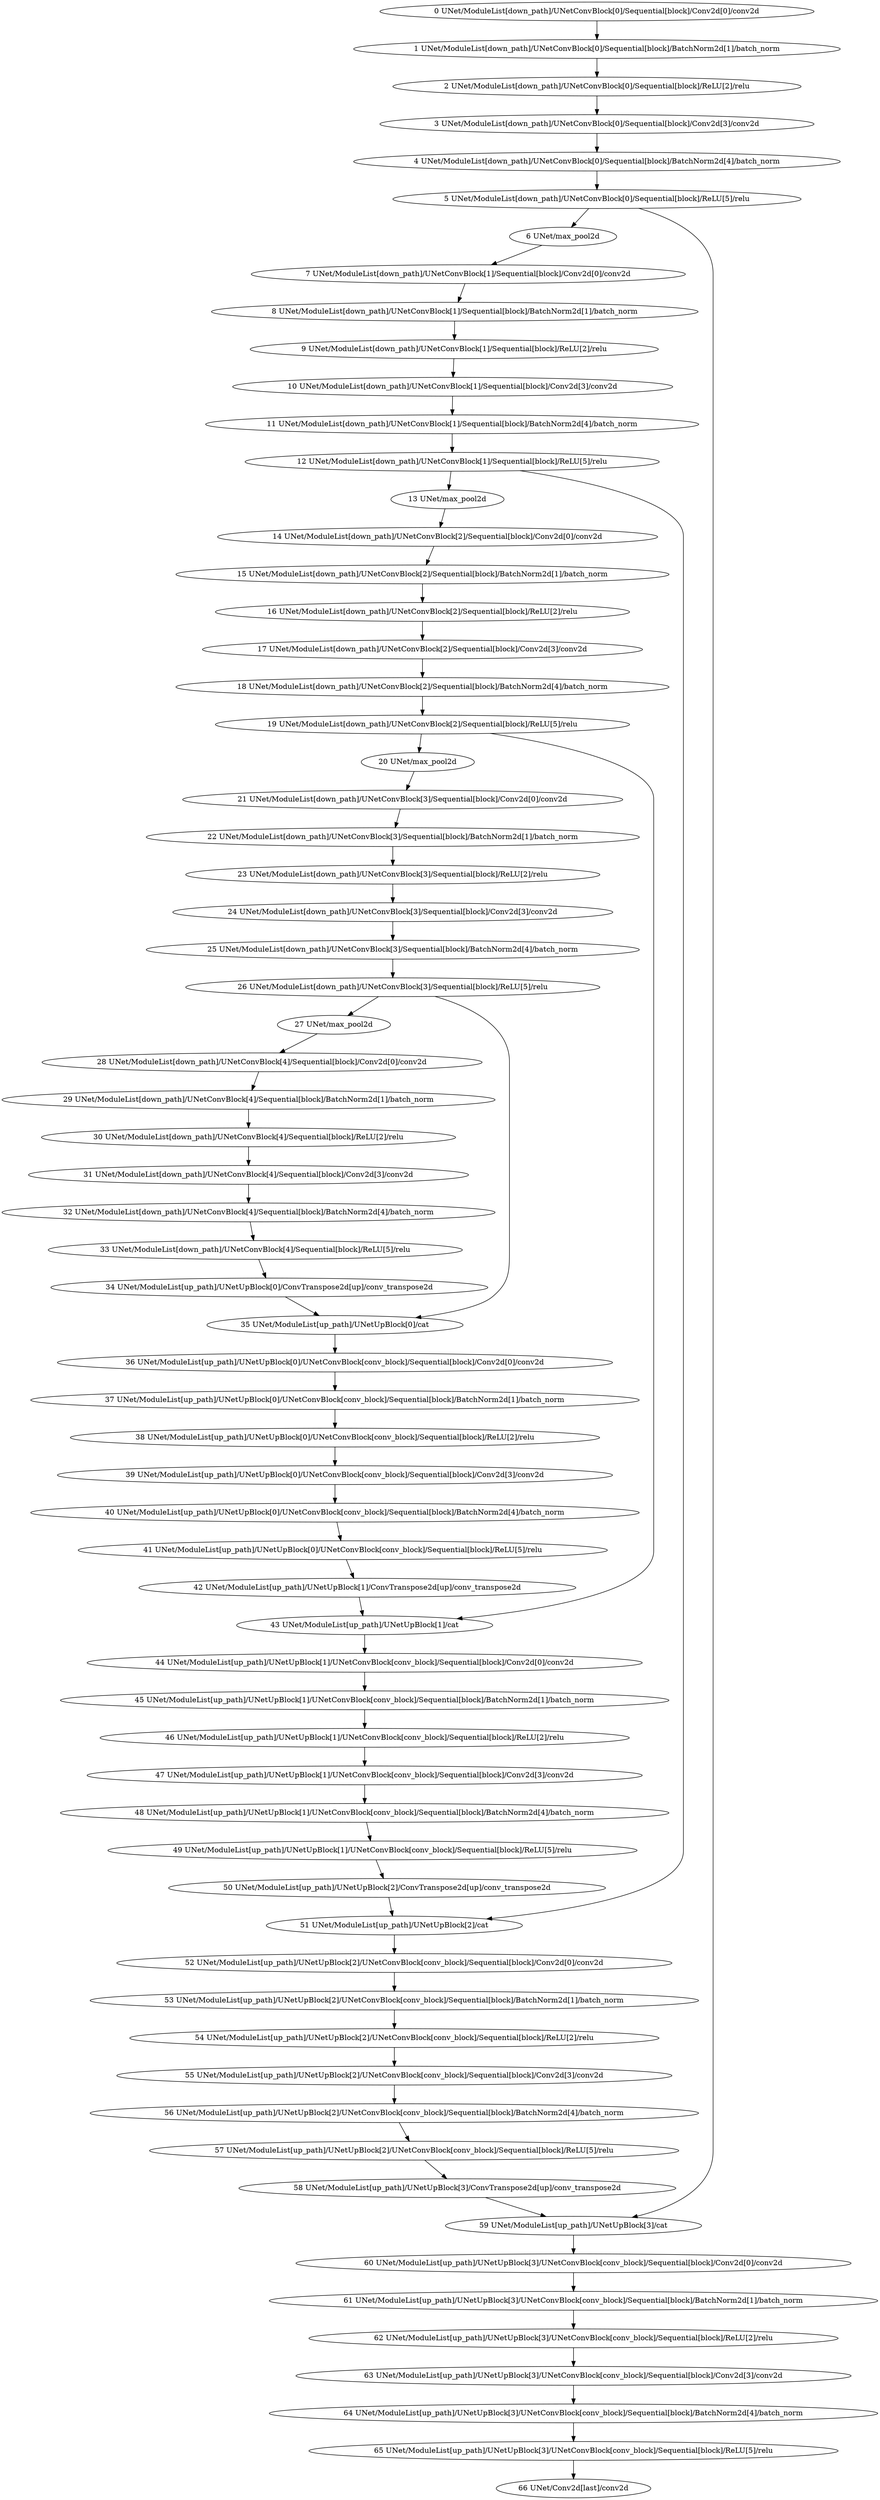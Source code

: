 strict digraph  {
"0 UNet/ModuleList[down_path]/UNetConvBlock[0]/Sequential[block]/Conv2d[0]/conv2d" [id=0, scope="UNet/ModuleList[down_path]/UNetConvBlock[0]/Sequential[block]/Conv2d[0]", type=conv2d];
"1 UNet/ModuleList[down_path]/UNetConvBlock[0]/Sequential[block]/BatchNorm2d[1]/batch_norm" [id=1, scope="UNet/ModuleList[down_path]/UNetConvBlock[0]/Sequential[block]/BatchNorm2d[1]", type=batch_norm];
"2 UNet/ModuleList[down_path]/UNetConvBlock[0]/Sequential[block]/ReLU[2]/relu" [id=2, scope="UNet/ModuleList[down_path]/UNetConvBlock[0]/Sequential[block]/ReLU[2]", type=relu];
"3 UNet/ModuleList[down_path]/UNetConvBlock[0]/Sequential[block]/Conv2d[3]/conv2d" [id=3, scope="UNet/ModuleList[down_path]/UNetConvBlock[0]/Sequential[block]/Conv2d[3]", type=conv2d];
"4 UNet/ModuleList[down_path]/UNetConvBlock[0]/Sequential[block]/BatchNorm2d[4]/batch_norm" [id=4, scope="UNet/ModuleList[down_path]/UNetConvBlock[0]/Sequential[block]/BatchNorm2d[4]", type=batch_norm];
"5 UNet/ModuleList[down_path]/UNetConvBlock[0]/Sequential[block]/ReLU[5]/relu" [id=5, scope="UNet/ModuleList[down_path]/UNetConvBlock[0]/Sequential[block]/ReLU[5]", type=relu];
"6 UNet/max_pool2d" [id=6, scope=UNet, type=max_pool2d];
"7 UNet/ModuleList[down_path]/UNetConvBlock[1]/Sequential[block]/Conv2d[0]/conv2d" [id=7, scope="UNet/ModuleList[down_path]/UNetConvBlock[1]/Sequential[block]/Conv2d[0]", type=conv2d];
"8 UNet/ModuleList[down_path]/UNetConvBlock[1]/Sequential[block]/BatchNorm2d[1]/batch_norm" [id=8, scope="UNet/ModuleList[down_path]/UNetConvBlock[1]/Sequential[block]/BatchNorm2d[1]", type=batch_norm];
"9 UNet/ModuleList[down_path]/UNetConvBlock[1]/Sequential[block]/ReLU[2]/relu" [id=9, scope="UNet/ModuleList[down_path]/UNetConvBlock[1]/Sequential[block]/ReLU[2]", type=relu];
"10 UNet/ModuleList[down_path]/UNetConvBlock[1]/Sequential[block]/Conv2d[3]/conv2d" [id=10, scope="UNet/ModuleList[down_path]/UNetConvBlock[1]/Sequential[block]/Conv2d[3]", type=conv2d];
"11 UNet/ModuleList[down_path]/UNetConvBlock[1]/Sequential[block]/BatchNorm2d[4]/batch_norm" [id=11, scope="UNet/ModuleList[down_path]/UNetConvBlock[1]/Sequential[block]/BatchNorm2d[4]", type=batch_norm];
"12 UNet/ModuleList[down_path]/UNetConvBlock[1]/Sequential[block]/ReLU[5]/relu" [id=12, scope="UNet/ModuleList[down_path]/UNetConvBlock[1]/Sequential[block]/ReLU[5]", type=relu];
"13 UNet/max_pool2d" [id=13, scope=UNet, type=max_pool2d];
"14 UNet/ModuleList[down_path]/UNetConvBlock[2]/Sequential[block]/Conv2d[0]/conv2d" [id=14, scope="UNet/ModuleList[down_path]/UNetConvBlock[2]/Sequential[block]/Conv2d[0]", type=conv2d];
"15 UNet/ModuleList[down_path]/UNetConvBlock[2]/Sequential[block]/BatchNorm2d[1]/batch_norm" [id=15, scope="UNet/ModuleList[down_path]/UNetConvBlock[2]/Sequential[block]/BatchNorm2d[1]", type=batch_norm];
"16 UNet/ModuleList[down_path]/UNetConvBlock[2]/Sequential[block]/ReLU[2]/relu" [id=16, scope="UNet/ModuleList[down_path]/UNetConvBlock[2]/Sequential[block]/ReLU[2]", type=relu];
"17 UNet/ModuleList[down_path]/UNetConvBlock[2]/Sequential[block]/Conv2d[3]/conv2d" [id=17, scope="UNet/ModuleList[down_path]/UNetConvBlock[2]/Sequential[block]/Conv2d[3]", type=conv2d];
"18 UNet/ModuleList[down_path]/UNetConvBlock[2]/Sequential[block]/BatchNorm2d[4]/batch_norm" [id=18, scope="UNet/ModuleList[down_path]/UNetConvBlock[2]/Sequential[block]/BatchNorm2d[4]", type=batch_norm];
"19 UNet/ModuleList[down_path]/UNetConvBlock[2]/Sequential[block]/ReLU[5]/relu" [id=19, scope="UNet/ModuleList[down_path]/UNetConvBlock[2]/Sequential[block]/ReLU[5]", type=relu];
"20 UNet/max_pool2d" [id=20, scope=UNet, type=max_pool2d];
"21 UNet/ModuleList[down_path]/UNetConvBlock[3]/Sequential[block]/Conv2d[0]/conv2d" [id=21, scope="UNet/ModuleList[down_path]/UNetConvBlock[3]/Sequential[block]/Conv2d[0]", type=conv2d];
"22 UNet/ModuleList[down_path]/UNetConvBlock[3]/Sequential[block]/BatchNorm2d[1]/batch_norm" [id=22, scope="UNet/ModuleList[down_path]/UNetConvBlock[3]/Sequential[block]/BatchNorm2d[1]", type=batch_norm];
"23 UNet/ModuleList[down_path]/UNetConvBlock[3]/Sequential[block]/ReLU[2]/relu" [id=23, scope="UNet/ModuleList[down_path]/UNetConvBlock[3]/Sequential[block]/ReLU[2]", type=relu];
"24 UNet/ModuleList[down_path]/UNetConvBlock[3]/Sequential[block]/Conv2d[3]/conv2d" [id=24, scope="UNet/ModuleList[down_path]/UNetConvBlock[3]/Sequential[block]/Conv2d[3]", type=conv2d];
"25 UNet/ModuleList[down_path]/UNetConvBlock[3]/Sequential[block]/BatchNorm2d[4]/batch_norm" [id=25, scope="UNet/ModuleList[down_path]/UNetConvBlock[3]/Sequential[block]/BatchNorm2d[4]", type=batch_norm];
"26 UNet/ModuleList[down_path]/UNetConvBlock[3]/Sequential[block]/ReLU[5]/relu" [id=26, scope="UNet/ModuleList[down_path]/UNetConvBlock[3]/Sequential[block]/ReLU[5]", type=relu];
"27 UNet/max_pool2d" [id=27, scope=UNet, type=max_pool2d];
"28 UNet/ModuleList[down_path]/UNetConvBlock[4]/Sequential[block]/Conv2d[0]/conv2d" [id=28, scope="UNet/ModuleList[down_path]/UNetConvBlock[4]/Sequential[block]/Conv2d[0]", type=conv2d];
"29 UNet/ModuleList[down_path]/UNetConvBlock[4]/Sequential[block]/BatchNorm2d[1]/batch_norm" [id=29, scope="UNet/ModuleList[down_path]/UNetConvBlock[4]/Sequential[block]/BatchNorm2d[1]", type=batch_norm];
"30 UNet/ModuleList[down_path]/UNetConvBlock[4]/Sequential[block]/ReLU[2]/relu" [id=30, scope="UNet/ModuleList[down_path]/UNetConvBlock[4]/Sequential[block]/ReLU[2]", type=relu];
"31 UNet/ModuleList[down_path]/UNetConvBlock[4]/Sequential[block]/Conv2d[3]/conv2d" [id=31, scope="UNet/ModuleList[down_path]/UNetConvBlock[4]/Sequential[block]/Conv2d[3]", type=conv2d];
"32 UNet/ModuleList[down_path]/UNetConvBlock[4]/Sequential[block]/BatchNorm2d[4]/batch_norm" [id=32, scope="UNet/ModuleList[down_path]/UNetConvBlock[4]/Sequential[block]/BatchNorm2d[4]", type=batch_norm];
"33 UNet/ModuleList[down_path]/UNetConvBlock[4]/Sequential[block]/ReLU[5]/relu" [id=33, scope="UNet/ModuleList[down_path]/UNetConvBlock[4]/Sequential[block]/ReLU[5]", type=relu];
"34 UNet/ModuleList[up_path]/UNetUpBlock[0]/ConvTranspose2d[up]/conv_transpose2d" [id=34, scope="UNet/ModuleList[up_path]/UNetUpBlock[0]/ConvTranspose2d[up]", type=conv_transpose2d];
"35 UNet/ModuleList[up_path]/UNetUpBlock[0]/cat" [id=35, scope="UNet/ModuleList[up_path]/UNetUpBlock[0]", type=cat];
"36 UNet/ModuleList[up_path]/UNetUpBlock[0]/UNetConvBlock[conv_block]/Sequential[block]/Conv2d[0]/conv2d" [id=36, scope="UNet/ModuleList[up_path]/UNetUpBlock[0]/UNetConvBlock[conv_block]/Sequential[block]/Conv2d[0]", type=conv2d];
"37 UNet/ModuleList[up_path]/UNetUpBlock[0]/UNetConvBlock[conv_block]/Sequential[block]/BatchNorm2d[1]/batch_norm" [id=37, scope="UNet/ModuleList[up_path]/UNetUpBlock[0]/UNetConvBlock[conv_block]/Sequential[block]/BatchNorm2d[1]", type=batch_norm];
"38 UNet/ModuleList[up_path]/UNetUpBlock[0]/UNetConvBlock[conv_block]/Sequential[block]/ReLU[2]/relu" [id=38, scope="UNet/ModuleList[up_path]/UNetUpBlock[0]/UNetConvBlock[conv_block]/Sequential[block]/ReLU[2]", type=relu];
"39 UNet/ModuleList[up_path]/UNetUpBlock[0]/UNetConvBlock[conv_block]/Sequential[block]/Conv2d[3]/conv2d" [id=39, scope="UNet/ModuleList[up_path]/UNetUpBlock[0]/UNetConvBlock[conv_block]/Sequential[block]/Conv2d[3]", type=conv2d];
"40 UNet/ModuleList[up_path]/UNetUpBlock[0]/UNetConvBlock[conv_block]/Sequential[block]/BatchNorm2d[4]/batch_norm" [id=40, scope="UNet/ModuleList[up_path]/UNetUpBlock[0]/UNetConvBlock[conv_block]/Sequential[block]/BatchNorm2d[4]", type=batch_norm];
"41 UNet/ModuleList[up_path]/UNetUpBlock[0]/UNetConvBlock[conv_block]/Sequential[block]/ReLU[5]/relu" [id=41, scope="UNet/ModuleList[up_path]/UNetUpBlock[0]/UNetConvBlock[conv_block]/Sequential[block]/ReLU[5]", type=relu];
"42 UNet/ModuleList[up_path]/UNetUpBlock[1]/ConvTranspose2d[up]/conv_transpose2d" [id=42, scope="UNet/ModuleList[up_path]/UNetUpBlock[1]/ConvTranspose2d[up]", type=conv_transpose2d];
"43 UNet/ModuleList[up_path]/UNetUpBlock[1]/cat" [id=43, scope="UNet/ModuleList[up_path]/UNetUpBlock[1]", type=cat];
"44 UNet/ModuleList[up_path]/UNetUpBlock[1]/UNetConvBlock[conv_block]/Sequential[block]/Conv2d[0]/conv2d" [id=44, scope="UNet/ModuleList[up_path]/UNetUpBlock[1]/UNetConvBlock[conv_block]/Sequential[block]/Conv2d[0]", type=conv2d];
"45 UNet/ModuleList[up_path]/UNetUpBlock[1]/UNetConvBlock[conv_block]/Sequential[block]/BatchNorm2d[1]/batch_norm" [id=45, scope="UNet/ModuleList[up_path]/UNetUpBlock[1]/UNetConvBlock[conv_block]/Sequential[block]/BatchNorm2d[1]", type=batch_norm];
"46 UNet/ModuleList[up_path]/UNetUpBlock[1]/UNetConvBlock[conv_block]/Sequential[block]/ReLU[2]/relu" [id=46, scope="UNet/ModuleList[up_path]/UNetUpBlock[1]/UNetConvBlock[conv_block]/Sequential[block]/ReLU[2]", type=relu];
"47 UNet/ModuleList[up_path]/UNetUpBlock[1]/UNetConvBlock[conv_block]/Sequential[block]/Conv2d[3]/conv2d" [id=47, scope="UNet/ModuleList[up_path]/UNetUpBlock[1]/UNetConvBlock[conv_block]/Sequential[block]/Conv2d[3]", type=conv2d];
"48 UNet/ModuleList[up_path]/UNetUpBlock[1]/UNetConvBlock[conv_block]/Sequential[block]/BatchNorm2d[4]/batch_norm" [id=48, scope="UNet/ModuleList[up_path]/UNetUpBlock[1]/UNetConvBlock[conv_block]/Sequential[block]/BatchNorm2d[4]", type=batch_norm];
"49 UNet/ModuleList[up_path]/UNetUpBlock[1]/UNetConvBlock[conv_block]/Sequential[block]/ReLU[5]/relu" [id=49, scope="UNet/ModuleList[up_path]/UNetUpBlock[1]/UNetConvBlock[conv_block]/Sequential[block]/ReLU[5]", type=relu];
"50 UNet/ModuleList[up_path]/UNetUpBlock[2]/ConvTranspose2d[up]/conv_transpose2d" [id=50, scope="UNet/ModuleList[up_path]/UNetUpBlock[2]/ConvTranspose2d[up]", type=conv_transpose2d];
"51 UNet/ModuleList[up_path]/UNetUpBlock[2]/cat" [id=51, scope="UNet/ModuleList[up_path]/UNetUpBlock[2]", type=cat];
"52 UNet/ModuleList[up_path]/UNetUpBlock[2]/UNetConvBlock[conv_block]/Sequential[block]/Conv2d[0]/conv2d" [id=52, scope="UNet/ModuleList[up_path]/UNetUpBlock[2]/UNetConvBlock[conv_block]/Sequential[block]/Conv2d[0]", type=conv2d];
"53 UNet/ModuleList[up_path]/UNetUpBlock[2]/UNetConvBlock[conv_block]/Sequential[block]/BatchNorm2d[1]/batch_norm" [id=53, scope="UNet/ModuleList[up_path]/UNetUpBlock[2]/UNetConvBlock[conv_block]/Sequential[block]/BatchNorm2d[1]", type=batch_norm];
"54 UNet/ModuleList[up_path]/UNetUpBlock[2]/UNetConvBlock[conv_block]/Sequential[block]/ReLU[2]/relu" [id=54, scope="UNet/ModuleList[up_path]/UNetUpBlock[2]/UNetConvBlock[conv_block]/Sequential[block]/ReLU[2]", type=relu];
"55 UNet/ModuleList[up_path]/UNetUpBlock[2]/UNetConvBlock[conv_block]/Sequential[block]/Conv2d[3]/conv2d" [id=55, scope="UNet/ModuleList[up_path]/UNetUpBlock[2]/UNetConvBlock[conv_block]/Sequential[block]/Conv2d[3]", type=conv2d];
"56 UNet/ModuleList[up_path]/UNetUpBlock[2]/UNetConvBlock[conv_block]/Sequential[block]/BatchNorm2d[4]/batch_norm" [id=56, scope="UNet/ModuleList[up_path]/UNetUpBlock[2]/UNetConvBlock[conv_block]/Sequential[block]/BatchNorm2d[4]", type=batch_norm];
"57 UNet/ModuleList[up_path]/UNetUpBlock[2]/UNetConvBlock[conv_block]/Sequential[block]/ReLU[5]/relu" [id=57, scope="UNet/ModuleList[up_path]/UNetUpBlock[2]/UNetConvBlock[conv_block]/Sequential[block]/ReLU[5]", type=relu];
"58 UNet/ModuleList[up_path]/UNetUpBlock[3]/ConvTranspose2d[up]/conv_transpose2d" [id=58, scope="UNet/ModuleList[up_path]/UNetUpBlock[3]/ConvTranspose2d[up]", type=conv_transpose2d];
"59 UNet/ModuleList[up_path]/UNetUpBlock[3]/cat" [id=59, scope="UNet/ModuleList[up_path]/UNetUpBlock[3]", type=cat];
"60 UNet/ModuleList[up_path]/UNetUpBlock[3]/UNetConvBlock[conv_block]/Sequential[block]/Conv2d[0]/conv2d" [id=60, scope="UNet/ModuleList[up_path]/UNetUpBlock[3]/UNetConvBlock[conv_block]/Sequential[block]/Conv2d[0]", type=conv2d];
"61 UNet/ModuleList[up_path]/UNetUpBlock[3]/UNetConvBlock[conv_block]/Sequential[block]/BatchNorm2d[1]/batch_norm" [id=61, scope="UNet/ModuleList[up_path]/UNetUpBlock[3]/UNetConvBlock[conv_block]/Sequential[block]/BatchNorm2d[1]", type=batch_norm];
"62 UNet/ModuleList[up_path]/UNetUpBlock[3]/UNetConvBlock[conv_block]/Sequential[block]/ReLU[2]/relu" [id=62, scope="UNet/ModuleList[up_path]/UNetUpBlock[3]/UNetConvBlock[conv_block]/Sequential[block]/ReLU[2]", type=relu];
"63 UNet/ModuleList[up_path]/UNetUpBlock[3]/UNetConvBlock[conv_block]/Sequential[block]/Conv2d[3]/conv2d" [id=63, scope="UNet/ModuleList[up_path]/UNetUpBlock[3]/UNetConvBlock[conv_block]/Sequential[block]/Conv2d[3]", type=conv2d];
"64 UNet/ModuleList[up_path]/UNetUpBlock[3]/UNetConvBlock[conv_block]/Sequential[block]/BatchNorm2d[4]/batch_norm" [id=64, scope="UNet/ModuleList[up_path]/UNetUpBlock[3]/UNetConvBlock[conv_block]/Sequential[block]/BatchNorm2d[4]", type=batch_norm];
"65 UNet/ModuleList[up_path]/UNetUpBlock[3]/UNetConvBlock[conv_block]/Sequential[block]/ReLU[5]/relu" [id=65, scope="UNet/ModuleList[up_path]/UNetUpBlock[3]/UNetConvBlock[conv_block]/Sequential[block]/ReLU[5]", type=relu];
"66 UNet/Conv2d[last]/conv2d" [id=66, scope="UNet/Conv2d[last]", type=conv2d];
"0 UNet/ModuleList[down_path]/UNetConvBlock[0]/Sequential[block]/Conv2d[0]/conv2d" -> "1 UNet/ModuleList[down_path]/UNetConvBlock[0]/Sequential[block]/BatchNorm2d[1]/batch_norm";
"1 UNet/ModuleList[down_path]/UNetConvBlock[0]/Sequential[block]/BatchNorm2d[1]/batch_norm" -> "2 UNet/ModuleList[down_path]/UNetConvBlock[0]/Sequential[block]/ReLU[2]/relu";
"2 UNet/ModuleList[down_path]/UNetConvBlock[0]/Sequential[block]/ReLU[2]/relu" -> "3 UNet/ModuleList[down_path]/UNetConvBlock[0]/Sequential[block]/Conv2d[3]/conv2d";
"3 UNet/ModuleList[down_path]/UNetConvBlock[0]/Sequential[block]/Conv2d[3]/conv2d" -> "4 UNet/ModuleList[down_path]/UNetConvBlock[0]/Sequential[block]/BatchNorm2d[4]/batch_norm";
"4 UNet/ModuleList[down_path]/UNetConvBlock[0]/Sequential[block]/BatchNorm2d[4]/batch_norm" -> "5 UNet/ModuleList[down_path]/UNetConvBlock[0]/Sequential[block]/ReLU[5]/relu";
"5 UNet/ModuleList[down_path]/UNetConvBlock[0]/Sequential[block]/ReLU[5]/relu" -> "6 UNet/max_pool2d";
"6 UNet/max_pool2d" -> "7 UNet/ModuleList[down_path]/UNetConvBlock[1]/Sequential[block]/Conv2d[0]/conv2d";
"7 UNet/ModuleList[down_path]/UNetConvBlock[1]/Sequential[block]/Conv2d[0]/conv2d" -> "8 UNet/ModuleList[down_path]/UNetConvBlock[1]/Sequential[block]/BatchNorm2d[1]/batch_norm";
"8 UNet/ModuleList[down_path]/UNetConvBlock[1]/Sequential[block]/BatchNorm2d[1]/batch_norm" -> "9 UNet/ModuleList[down_path]/UNetConvBlock[1]/Sequential[block]/ReLU[2]/relu";
"5 UNet/ModuleList[down_path]/UNetConvBlock[0]/Sequential[block]/ReLU[5]/relu" -> "59 UNet/ModuleList[up_path]/UNetUpBlock[3]/cat";
"9 UNet/ModuleList[down_path]/UNetConvBlock[1]/Sequential[block]/ReLU[2]/relu" -> "10 UNet/ModuleList[down_path]/UNetConvBlock[1]/Sequential[block]/Conv2d[3]/conv2d";
"10 UNet/ModuleList[down_path]/UNetConvBlock[1]/Sequential[block]/Conv2d[3]/conv2d" -> "11 UNet/ModuleList[down_path]/UNetConvBlock[1]/Sequential[block]/BatchNorm2d[4]/batch_norm";
"11 UNet/ModuleList[down_path]/UNetConvBlock[1]/Sequential[block]/BatchNorm2d[4]/batch_norm" -> "12 UNet/ModuleList[down_path]/UNetConvBlock[1]/Sequential[block]/ReLU[5]/relu";
"12 UNet/ModuleList[down_path]/UNetConvBlock[1]/Sequential[block]/ReLU[5]/relu" -> "13 UNet/max_pool2d";
"12 UNet/ModuleList[down_path]/UNetConvBlock[1]/Sequential[block]/ReLU[5]/relu" -> "51 UNet/ModuleList[up_path]/UNetUpBlock[2]/cat";
"13 UNet/max_pool2d" -> "14 UNet/ModuleList[down_path]/UNetConvBlock[2]/Sequential[block]/Conv2d[0]/conv2d";
"14 UNet/ModuleList[down_path]/UNetConvBlock[2]/Sequential[block]/Conv2d[0]/conv2d" -> "15 UNet/ModuleList[down_path]/UNetConvBlock[2]/Sequential[block]/BatchNorm2d[1]/batch_norm";
"15 UNet/ModuleList[down_path]/UNetConvBlock[2]/Sequential[block]/BatchNorm2d[1]/batch_norm" -> "16 UNet/ModuleList[down_path]/UNetConvBlock[2]/Sequential[block]/ReLU[2]/relu";
"16 UNet/ModuleList[down_path]/UNetConvBlock[2]/Sequential[block]/ReLU[2]/relu" -> "17 UNet/ModuleList[down_path]/UNetConvBlock[2]/Sequential[block]/Conv2d[3]/conv2d";
"17 UNet/ModuleList[down_path]/UNetConvBlock[2]/Sequential[block]/Conv2d[3]/conv2d" -> "18 UNet/ModuleList[down_path]/UNetConvBlock[2]/Sequential[block]/BatchNorm2d[4]/batch_norm";
"18 UNet/ModuleList[down_path]/UNetConvBlock[2]/Sequential[block]/BatchNorm2d[4]/batch_norm" -> "19 UNet/ModuleList[down_path]/UNetConvBlock[2]/Sequential[block]/ReLU[5]/relu";
"19 UNet/ModuleList[down_path]/UNetConvBlock[2]/Sequential[block]/ReLU[5]/relu" -> "20 UNet/max_pool2d";
"19 UNet/ModuleList[down_path]/UNetConvBlock[2]/Sequential[block]/ReLU[5]/relu" -> "43 UNet/ModuleList[up_path]/UNetUpBlock[1]/cat";
"20 UNet/max_pool2d" -> "21 UNet/ModuleList[down_path]/UNetConvBlock[3]/Sequential[block]/Conv2d[0]/conv2d";
"21 UNet/ModuleList[down_path]/UNetConvBlock[3]/Sequential[block]/Conv2d[0]/conv2d" -> "22 UNet/ModuleList[down_path]/UNetConvBlock[3]/Sequential[block]/BatchNorm2d[1]/batch_norm";
"22 UNet/ModuleList[down_path]/UNetConvBlock[3]/Sequential[block]/BatchNorm2d[1]/batch_norm" -> "23 UNet/ModuleList[down_path]/UNetConvBlock[3]/Sequential[block]/ReLU[2]/relu";
"23 UNet/ModuleList[down_path]/UNetConvBlock[3]/Sequential[block]/ReLU[2]/relu" -> "24 UNet/ModuleList[down_path]/UNetConvBlock[3]/Sequential[block]/Conv2d[3]/conv2d";
"24 UNet/ModuleList[down_path]/UNetConvBlock[3]/Sequential[block]/Conv2d[3]/conv2d" -> "25 UNet/ModuleList[down_path]/UNetConvBlock[3]/Sequential[block]/BatchNorm2d[4]/batch_norm";
"25 UNet/ModuleList[down_path]/UNetConvBlock[3]/Sequential[block]/BatchNorm2d[4]/batch_norm" -> "26 UNet/ModuleList[down_path]/UNetConvBlock[3]/Sequential[block]/ReLU[5]/relu";
"26 UNet/ModuleList[down_path]/UNetConvBlock[3]/Sequential[block]/ReLU[5]/relu" -> "27 UNet/max_pool2d";
"26 UNet/ModuleList[down_path]/UNetConvBlock[3]/Sequential[block]/ReLU[5]/relu" -> "35 UNet/ModuleList[up_path]/UNetUpBlock[0]/cat";
"27 UNet/max_pool2d" -> "28 UNet/ModuleList[down_path]/UNetConvBlock[4]/Sequential[block]/Conv2d[0]/conv2d";
"28 UNet/ModuleList[down_path]/UNetConvBlock[4]/Sequential[block]/Conv2d[0]/conv2d" -> "29 UNet/ModuleList[down_path]/UNetConvBlock[4]/Sequential[block]/BatchNorm2d[1]/batch_norm";
"29 UNet/ModuleList[down_path]/UNetConvBlock[4]/Sequential[block]/BatchNorm2d[1]/batch_norm" -> "30 UNet/ModuleList[down_path]/UNetConvBlock[4]/Sequential[block]/ReLU[2]/relu";
"30 UNet/ModuleList[down_path]/UNetConvBlock[4]/Sequential[block]/ReLU[2]/relu" -> "31 UNet/ModuleList[down_path]/UNetConvBlock[4]/Sequential[block]/Conv2d[3]/conv2d";
"31 UNet/ModuleList[down_path]/UNetConvBlock[4]/Sequential[block]/Conv2d[3]/conv2d" -> "32 UNet/ModuleList[down_path]/UNetConvBlock[4]/Sequential[block]/BatchNorm2d[4]/batch_norm";
"32 UNet/ModuleList[down_path]/UNetConvBlock[4]/Sequential[block]/BatchNorm2d[4]/batch_norm" -> "33 UNet/ModuleList[down_path]/UNetConvBlock[4]/Sequential[block]/ReLU[5]/relu";
"33 UNet/ModuleList[down_path]/UNetConvBlock[4]/Sequential[block]/ReLU[5]/relu" -> "34 UNet/ModuleList[up_path]/UNetUpBlock[0]/ConvTranspose2d[up]/conv_transpose2d";
"34 UNet/ModuleList[up_path]/UNetUpBlock[0]/ConvTranspose2d[up]/conv_transpose2d" -> "35 UNet/ModuleList[up_path]/UNetUpBlock[0]/cat";
"35 UNet/ModuleList[up_path]/UNetUpBlock[0]/cat" -> "36 UNet/ModuleList[up_path]/UNetUpBlock[0]/UNetConvBlock[conv_block]/Sequential[block]/Conv2d[0]/conv2d";
"36 UNet/ModuleList[up_path]/UNetUpBlock[0]/UNetConvBlock[conv_block]/Sequential[block]/Conv2d[0]/conv2d" -> "37 UNet/ModuleList[up_path]/UNetUpBlock[0]/UNetConvBlock[conv_block]/Sequential[block]/BatchNorm2d[1]/batch_norm";
"37 UNet/ModuleList[up_path]/UNetUpBlock[0]/UNetConvBlock[conv_block]/Sequential[block]/BatchNorm2d[1]/batch_norm" -> "38 UNet/ModuleList[up_path]/UNetUpBlock[0]/UNetConvBlock[conv_block]/Sequential[block]/ReLU[2]/relu";
"38 UNet/ModuleList[up_path]/UNetUpBlock[0]/UNetConvBlock[conv_block]/Sequential[block]/ReLU[2]/relu" -> "39 UNet/ModuleList[up_path]/UNetUpBlock[0]/UNetConvBlock[conv_block]/Sequential[block]/Conv2d[3]/conv2d";
"39 UNet/ModuleList[up_path]/UNetUpBlock[0]/UNetConvBlock[conv_block]/Sequential[block]/Conv2d[3]/conv2d" -> "40 UNet/ModuleList[up_path]/UNetUpBlock[0]/UNetConvBlock[conv_block]/Sequential[block]/BatchNorm2d[4]/batch_norm";
"40 UNet/ModuleList[up_path]/UNetUpBlock[0]/UNetConvBlock[conv_block]/Sequential[block]/BatchNorm2d[4]/batch_norm" -> "41 UNet/ModuleList[up_path]/UNetUpBlock[0]/UNetConvBlock[conv_block]/Sequential[block]/ReLU[5]/relu";
"41 UNet/ModuleList[up_path]/UNetUpBlock[0]/UNetConvBlock[conv_block]/Sequential[block]/ReLU[5]/relu" -> "42 UNet/ModuleList[up_path]/UNetUpBlock[1]/ConvTranspose2d[up]/conv_transpose2d";
"42 UNet/ModuleList[up_path]/UNetUpBlock[1]/ConvTranspose2d[up]/conv_transpose2d" -> "43 UNet/ModuleList[up_path]/UNetUpBlock[1]/cat";
"43 UNet/ModuleList[up_path]/UNetUpBlock[1]/cat" -> "44 UNet/ModuleList[up_path]/UNetUpBlock[1]/UNetConvBlock[conv_block]/Sequential[block]/Conv2d[0]/conv2d";
"44 UNet/ModuleList[up_path]/UNetUpBlock[1]/UNetConvBlock[conv_block]/Sequential[block]/Conv2d[0]/conv2d" -> "45 UNet/ModuleList[up_path]/UNetUpBlock[1]/UNetConvBlock[conv_block]/Sequential[block]/BatchNorm2d[1]/batch_norm";
"45 UNet/ModuleList[up_path]/UNetUpBlock[1]/UNetConvBlock[conv_block]/Sequential[block]/BatchNorm2d[1]/batch_norm" -> "46 UNet/ModuleList[up_path]/UNetUpBlock[1]/UNetConvBlock[conv_block]/Sequential[block]/ReLU[2]/relu";
"46 UNet/ModuleList[up_path]/UNetUpBlock[1]/UNetConvBlock[conv_block]/Sequential[block]/ReLU[2]/relu" -> "47 UNet/ModuleList[up_path]/UNetUpBlock[1]/UNetConvBlock[conv_block]/Sequential[block]/Conv2d[3]/conv2d";
"47 UNet/ModuleList[up_path]/UNetUpBlock[1]/UNetConvBlock[conv_block]/Sequential[block]/Conv2d[3]/conv2d" -> "48 UNet/ModuleList[up_path]/UNetUpBlock[1]/UNetConvBlock[conv_block]/Sequential[block]/BatchNorm2d[4]/batch_norm";
"48 UNet/ModuleList[up_path]/UNetUpBlock[1]/UNetConvBlock[conv_block]/Sequential[block]/BatchNorm2d[4]/batch_norm" -> "49 UNet/ModuleList[up_path]/UNetUpBlock[1]/UNetConvBlock[conv_block]/Sequential[block]/ReLU[5]/relu";
"49 UNet/ModuleList[up_path]/UNetUpBlock[1]/UNetConvBlock[conv_block]/Sequential[block]/ReLU[5]/relu" -> "50 UNet/ModuleList[up_path]/UNetUpBlock[2]/ConvTranspose2d[up]/conv_transpose2d";
"50 UNet/ModuleList[up_path]/UNetUpBlock[2]/ConvTranspose2d[up]/conv_transpose2d" -> "51 UNet/ModuleList[up_path]/UNetUpBlock[2]/cat";
"51 UNet/ModuleList[up_path]/UNetUpBlock[2]/cat" -> "52 UNet/ModuleList[up_path]/UNetUpBlock[2]/UNetConvBlock[conv_block]/Sequential[block]/Conv2d[0]/conv2d";
"52 UNet/ModuleList[up_path]/UNetUpBlock[2]/UNetConvBlock[conv_block]/Sequential[block]/Conv2d[0]/conv2d" -> "53 UNet/ModuleList[up_path]/UNetUpBlock[2]/UNetConvBlock[conv_block]/Sequential[block]/BatchNorm2d[1]/batch_norm";
"53 UNet/ModuleList[up_path]/UNetUpBlock[2]/UNetConvBlock[conv_block]/Sequential[block]/BatchNorm2d[1]/batch_norm" -> "54 UNet/ModuleList[up_path]/UNetUpBlock[2]/UNetConvBlock[conv_block]/Sequential[block]/ReLU[2]/relu";
"54 UNet/ModuleList[up_path]/UNetUpBlock[2]/UNetConvBlock[conv_block]/Sequential[block]/ReLU[2]/relu" -> "55 UNet/ModuleList[up_path]/UNetUpBlock[2]/UNetConvBlock[conv_block]/Sequential[block]/Conv2d[3]/conv2d";
"55 UNet/ModuleList[up_path]/UNetUpBlock[2]/UNetConvBlock[conv_block]/Sequential[block]/Conv2d[3]/conv2d" -> "56 UNet/ModuleList[up_path]/UNetUpBlock[2]/UNetConvBlock[conv_block]/Sequential[block]/BatchNorm2d[4]/batch_norm";
"56 UNet/ModuleList[up_path]/UNetUpBlock[2]/UNetConvBlock[conv_block]/Sequential[block]/BatchNorm2d[4]/batch_norm" -> "57 UNet/ModuleList[up_path]/UNetUpBlock[2]/UNetConvBlock[conv_block]/Sequential[block]/ReLU[5]/relu";
"57 UNet/ModuleList[up_path]/UNetUpBlock[2]/UNetConvBlock[conv_block]/Sequential[block]/ReLU[5]/relu" -> "58 UNet/ModuleList[up_path]/UNetUpBlock[3]/ConvTranspose2d[up]/conv_transpose2d";
"58 UNet/ModuleList[up_path]/UNetUpBlock[3]/ConvTranspose2d[up]/conv_transpose2d" -> "59 UNet/ModuleList[up_path]/UNetUpBlock[3]/cat";
"59 UNet/ModuleList[up_path]/UNetUpBlock[3]/cat" -> "60 UNet/ModuleList[up_path]/UNetUpBlock[3]/UNetConvBlock[conv_block]/Sequential[block]/Conv2d[0]/conv2d";
"60 UNet/ModuleList[up_path]/UNetUpBlock[3]/UNetConvBlock[conv_block]/Sequential[block]/Conv2d[0]/conv2d" -> "61 UNet/ModuleList[up_path]/UNetUpBlock[3]/UNetConvBlock[conv_block]/Sequential[block]/BatchNorm2d[1]/batch_norm";
"61 UNet/ModuleList[up_path]/UNetUpBlock[3]/UNetConvBlock[conv_block]/Sequential[block]/BatchNorm2d[1]/batch_norm" -> "62 UNet/ModuleList[up_path]/UNetUpBlock[3]/UNetConvBlock[conv_block]/Sequential[block]/ReLU[2]/relu";
"62 UNet/ModuleList[up_path]/UNetUpBlock[3]/UNetConvBlock[conv_block]/Sequential[block]/ReLU[2]/relu" -> "63 UNet/ModuleList[up_path]/UNetUpBlock[3]/UNetConvBlock[conv_block]/Sequential[block]/Conv2d[3]/conv2d";
"63 UNet/ModuleList[up_path]/UNetUpBlock[3]/UNetConvBlock[conv_block]/Sequential[block]/Conv2d[3]/conv2d" -> "64 UNet/ModuleList[up_path]/UNetUpBlock[3]/UNetConvBlock[conv_block]/Sequential[block]/BatchNorm2d[4]/batch_norm";
"64 UNet/ModuleList[up_path]/UNetUpBlock[3]/UNetConvBlock[conv_block]/Sequential[block]/BatchNorm2d[4]/batch_norm" -> "65 UNet/ModuleList[up_path]/UNetUpBlock[3]/UNetConvBlock[conv_block]/Sequential[block]/ReLU[5]/relu";
"65 UNet/ModuleList[up_path]/UNetUpBlock[3]/UNetConvBlock[conv_block]/Sequential[block]/ReLU[5]/relu" -> "66 UNet/Conv2d[last]/conv2d";
}
